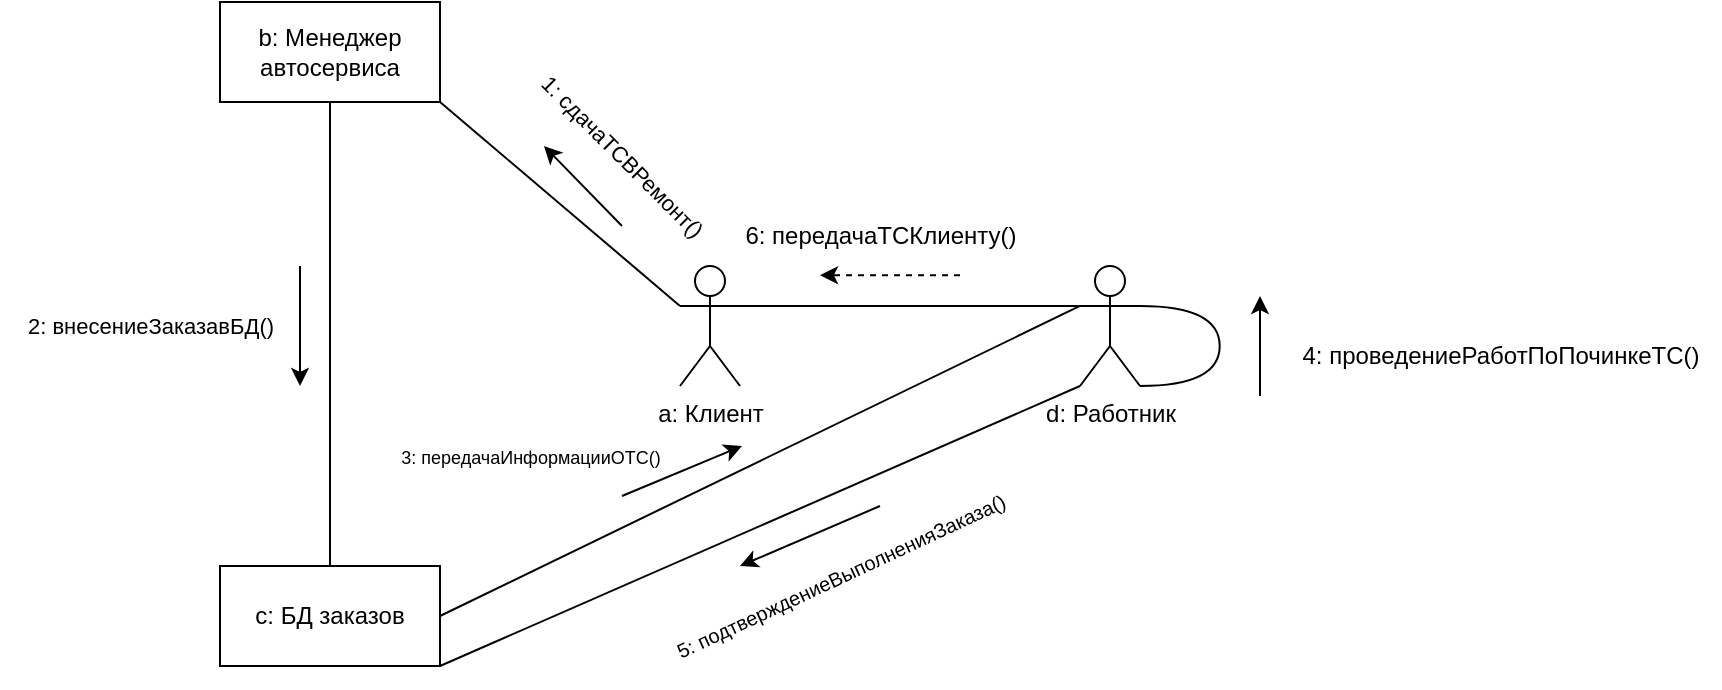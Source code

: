 <mxfile version="24.1.0" type="device">
  <diagram name="Страница — 1" id="e_uj34zzvie9biT-qgOB">
    <mxGraphModel dx="630" dy="956" grid="1" gridSize="10" guides="1" tooltips="1" connect="1" arrows="1" fold="1" page="1" pageScale="1" pageWidth="827" pageHeight="1169" math="0" shadow="0">
      <root>
        <mxCell id="0" />
        <mxCell id="1" parent="0" />
        <mxCell id="mGvJ5eccr_nPjpczqmeW-26" value="а: Клиент" style="shape=umlActor;verticalLabelPosition=bottom;verticalAlign=top;html=1;" vertex="1" parent="1">
          <mxGeometry x="1270" y="420" width="30" height="60" as="geometry" />
        </mxCell>
        <mxCell id="mGvJ5eccr_nPjpczqmeW-27" value="d: Работник" style="shape=umlActor;verticalLabelPosition=bottom;verticalAlign=top;html=1;" vertex="1" parent="1">
          <mxGeometry x="1470" y="420" width="30" height="60" as="geometry" />
        </mxCell>
        <mxCell id="mGvJ5eccr_nPjpczqmeW-31" value="b: Менеджер автосервиса" style="html=1;whiteSpace=wrap;" vertex="1" parent="1">
          <mxGeometry x="1040" y="288" width="110" height="50" as="geometry" />
        </mxCell>
        <mxCell id="mGvJ5eccr_nPjpczqmeW-35" value="c: БД заказов" style="html=1;whiteSpace=wrap;" vertex="1" parent="1">
          <mxGeometry x="1040" y="570" width="110" height="50" as="geometry" />
        </mxCell>
        <mxCell id="mGvJ5eccr_nPjpczqmeW-48" value="" style="endArrow=none;html=1;rounded=0;entryX=1;entryY=1;entryDx=0;entryDy=0;exitX=0;exitY=0.333;exitDx=0;exitDy=0;exitPerimeter=0;endFill=0;" edge="1" parent="1" source="mGvJ5eccr_nPjpczqmeW-26" target="mGvJ5eccr_nPjpczqmeW-31">
          <mxGeometry width="50" height="50" relative="1" as="geometry">
            <mxPoint x="1160" y="450" as="sourcePoint" />
            <mxPoint x="1210" y="400" as="targetPoint" />
          </mxGeometry>
        </mxCell>
        <mxCell id="mGvJ5eccr_nPjpczqmeW-49" value="" style="endArrow=none;html=1;rounded=0;entryX=0.5;entryY=0;entryDx=0;entryDy=0;exitX=0.5;exitY=1;exitDx=0;exitDy=0;endFill=0;" edge="1" parent="1" source="mGvJ5eccr_nPjpczqmeW-31" target="mGvJ5eccr_nPjpczqmeW-35">
          <mxGeometry width="50" height="50" relative="1" as="geometry">
            <mxPoint x="1170" y="542" as="sourcePoint" />
            <mxPoint x="1050" y="440" as="targetPoint" />
          </mxGeometry>
        </mxCell>
        <mxCell id="mGvJ5eccr_nPjpczqmeW-50" value="" style="endArrow=none;html=1;rounded=0;entryX=0;entryY=0.333;entryDx=0;entryDy=0;exitX=1;exitY=0.5;exitDx=0;exitDy=0;entryPerimeter=0;endFill=0;" edge="1" parent="1" source="mGvJ5eccr_nPjpczqmeW-35" target="mGvJ5eccr_nPjpczqmeW-27">
          <mxGeometry width="50" height="50" relative="1" as="geometry">
            <mxPoint x="1300" y="498" as="sourcePoint" />
            <mxPoint x="1300" y="730" as="targetPoint" />
          </mxGeometry>
        </mxCell>
        <mxCell id="mGvJ5eccr_nPjpczqmeW-52" value="" style="shape=requiredInterface;html=1;verticalLabelPosition=bottom;sketch=0;rotation=0;" vertex="1" parent="1">
          <mxGeometry x="1500" y="440" width="39.85" height="40" as="geometry" />
        </mxCell>
        <mxCell id="mGvJ5eccr_nPjpczqmeW-53" value="" style="endArrow=none;html=1;rounded=0;entryX=1;entryY=1;entryDx=0;entryDy=0;exitX=0;exitY=1;exitDx=0;exitDy=0;exitPerimeter=0;endFill=0;" edge="1" parent="1" source="mGvJ5eccr_nPjpczqmeW-27" target="mGvJ5eccr_nPjpczqmeW-35">
          <mxGeometry width="50" height="50" relative="1" as="geometry">
            <mxPoint x="1250" y="672.5" as="sourcePoint" />
            <mxPoint x="1570" y="517.5" as="targetPoint" />
          </mxGeometry>
        </mxCell>
        <mxCell id="mGvJ5eccr_nPjpczqmeW-54" style="edgeStyle=orthogonalEdgeStyle;rounded=0;orthogonalLoop=1;jettySize=auto;html=1;exitX=0;exitY=0.333;exitDx=0;exitDy=0;exitPerimeter=0;entryX=1;entryY=0.333;entryDx=0;entryDy=0;entryPerimeter=0;endArrow=none;endFill=0;" edge="1" parent="1" source="mGvJ5eccr_nPjpczqmeW-27" target="mGvJ5eccr_nPjpczqmeW-26">
          <mxGeometry relative="1" as="geometry" />
        </mxCell>
        <mxCell id="mGvJ5eccr_nPjpczqmeW-56" value="" style="endArrow=classic;html=1;rounded=0;" edge="1" parent="1">
          <mxGeometry width="50" height="50" relative="1" as="geometry">
            <mxPoint x="1241" y="400" as="sourcePoint" />
            <mxPoint x="1202" y="360" as="targetPoint" />
          </mxGeometry>
        </mxCell>
        <mxCell id="mGvJ5eccr_nPjpczqmeW-57" value="" style="endArrow=classic;html=1;rounded=0;" edge="1" parent="1">
          <mxGeometry width="50" height="50" relative="1" as="geometry">
            <mxPoint x="1080" y="420" as="sourcePoint" />
            <mxPoint x="1080" y="480" as="targetPoint" />
          </mxGeometry>
        </mxCell>
        <mxCell id="mGvJ5eccr_nPjpczqmeW-58" value="" style="endArrow=classic;html=1;rounded=0;" edge="1" parent="1">
          <mxGeometry width="50" height="50" relative="1" as="geometry">
            <mxPoint x="1241" y="535" as="sourcePoint" />
            <mxPoint x="1301" y="510" as="targetPoint" />
          </mxGeometry>
        </mxCell>
        <mxCell id="mGvJ5eccr_nPjpczqmeW-59" value="" style="endArrow=classic;html=1;rounded=0;" edge="1" parent="1">
          <mxGeometry width="50" height="50" relative="1" as="geometry">
            <mxPoint x="1560" y="485" as="sourcePoint" />
            <mxPoint x="1560" y="435" as="targetPoint" />
          </mxGeometry>
        </mxCell>
        <mxCell id="mGvJ5eccr_nPjpczqmeW-60" value="" style="endArrow=classic;html=1;rounded=0;dashed=1;" edge="1" parent="1">
          <mxGeometry width="50" height="50" relative="1" as="geometry">
            <mxPoint x="1410" y="424.58" as="sourcePoint" />
            <mxPoint x="1340" y="424.58" as="targetPoint" />
          </mxGeometry>
        </mxCell>
        <mxCell id="mGvJ5eccr_nPjpczqmeW-61" value="" style="endArrow=classic;html=1;rounded=0;" edge="1" parent="1">
          <mxGeometry width="50" height="50" relative="1" as="geometry">
            <mxPoint x="1370" y="540" as="sourcePoint" />
            <mxPoint x="1300" y="570" as="targetPoint" />
          </mxGeometry>
        </mxCell>
        <mxCell id="mGvJ5eccr_nPjpczqmeW-62" value="&lt;span style=&quot;font-size: 11px; text-align: left; background-color: rgb(255, 255, 255);&quot;&gt;1: сдачаТСВРемонт()&lt;/span&gt;" style="text;html=1;align=center;verticalAlign=middle;resizable=0;points=[];autosize=1;strokeColor=none;fillColor=none;rotation=45;" vertex="1" parent="1">
          <mxGeometry x="1176" y="350" width="130" height="30" as="geometry" />
        </mxCell>
        <mxCell id="mGvJ5eccr_nPjpczqmeW-63" value="&lt;span style=&quot;font-size: 11px; text-align: left; background-color: rgb(255, 255, 255);&quot;&gt;2: внесениеЗаказавБД()&lt;/span&gt;" style="text;html=1;align=center;verticalAlign=middle;resizable=0;points=[];autosize=1;strokeColor=none;fillColor=none;" vertex="1" parent="1">
          <mxGeometry x="930" y="435" width="150" height="30" as="geometry" />
        </mxCell>
        <mxCell id="mGvJ5eccr_nPjpczqmeW-64" value="&lt;span style=&quot;font-size: 9px; text-align: left; background-color: rgb(255, 255, 255);&quot;&gt;3: передачаИнформацииОТС()&lt;/span&gt;" style="text;html=1;align=center;verticalAlign=middle;resizable=0;points=[];autosize=1;strokeColor=none;fillColor=none;" vertex="1" parent="1">
          <mxGeometry x="1120" y="500" width="150" height="30" as="geometry" />
        </mxCell>
        <mxCell id="mGvJ5eccr_nPjpczqmeW-65" value="4: проведениеРаботПоПочинкеТС()" style="text;html=1;align=center;verticalAlign=middle;resizable=0;points=[];autosize=1;strokeColor=none;fillColor=none;" vertex="1" parent="1">
          <mxGeometry x="1570" y="450" width="220" height="30" as="geometry" />
        </mxCell>
        <mxCell id="mGvJ5eccr_nPjpczqmeW-66" value="&lt;font style=&quot;font-size: 10px;&quot;&gt;5: подтверждениеВыполненияЗаказа()&lt;/font&gt;" style="text;html=1;align=center;verticalAlign=middle;resizable=0;points=[];autosize=1;strokeColor=none;fillColor=none;rotation=-25;" vertex="1" parent="1">
          <mxGeometry x="1250" y="560" width="200" height="30" as="geometry" />
        </mxCell>
        <mxCell id="mGvJ5eccr_nPjpczqmeW-67" value="6: передачаТСКлиенту()" style="text;html=1;align=center;verticalAlign=middle;resizable=0;points=[];autosize=1;strokeColor=none;fillColor=none;" vertex="1" parent="1">
          <mxGeometry x="1290" y="390" width="160" height="30" as="geometry" />
        </mxCell>
      </root>
    </mxGraphModel>
  </diagram>
</mxfile>

